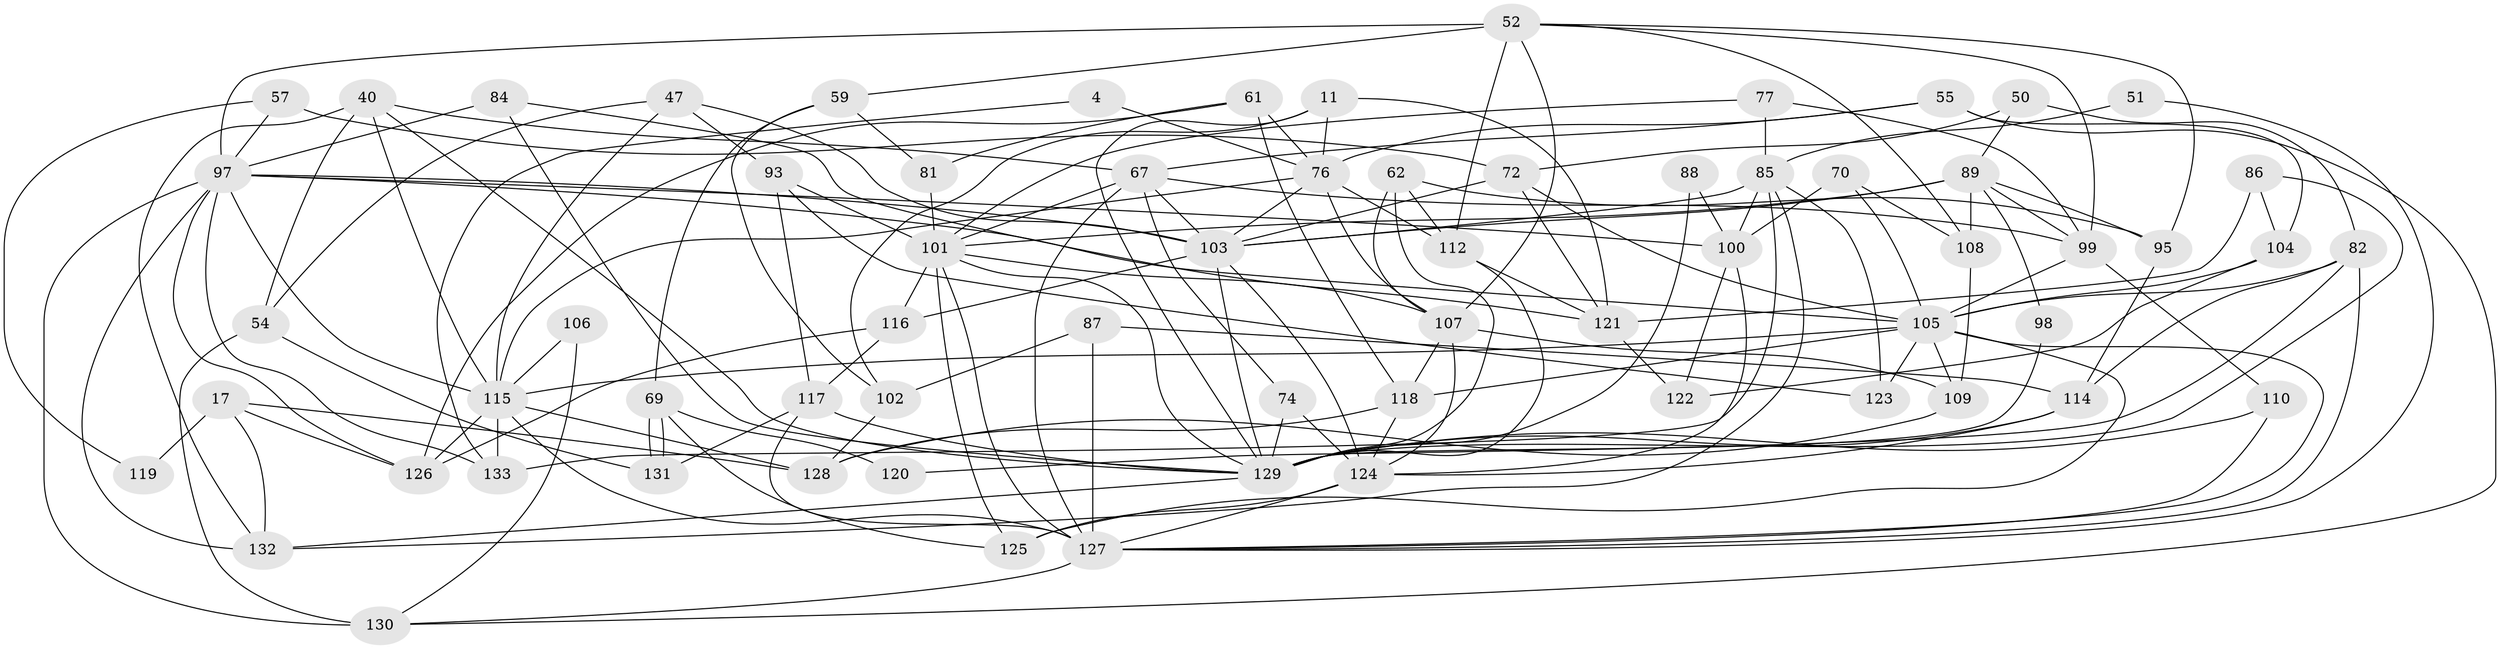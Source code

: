 // original degree distribution, {4: 0.3308270676691729, 3: 0.24060150375939848, 2: 0.12781954887218044, 5: 0.17293233082706766, 6: 0.08270676691729323, 7: 0.03007518796992481, 8: 0.007518796992481203, 9: 0.007518796992481203}
// Generated by graph-tools (version 1.1) at 2025/49/03/09/25 04:49:08]
// undirected, 66 vertices, 165 edges
graph export_dot {
graph [start="1"]
  node [color=gray90,style=filled];
  4;
  11 [super="+7"];
  17;
  40;
  47;
  50;
  51;
  52 [super="+25+18"];
  54;
  55;
  57;
  59;
  61;
  62;
  67 [super="+58"];
  69 [super="+2"];
  70;
  72;
  74;
  76 [super="+71"];
  77;
  81;
  82 [super="+78"];
  84;
  85 [super="+13"];
  86;
  87;
  88;
  89 [super="+73"];
  93;
  95;
  97 [super="+65+32+96"];
  98;
  99 [super="+3"];
  100 [super="+37"];
  101 [super="+31+64+45"];
  102;
  103 [super="+48+91"];
  104 [super="+9+46"];
  105 [super="+34+35+79+94"];
  106;
  107 [super="+36"];
  108;
  109;
  110;
  112 [super="+56"];
  114 [super="+39"];
  115 [super="+26+90+83"];
  116;
  117 [super="+22"];
  118 [super="+53"];
  119;
  120;
  121 [super="+12+43"];
  122 [super="+38"];
  123;
  124 [super="+44+68"];
  125 [super="+14"];
  126 [super="+42"];
  127 [super="+16+19"];
  128 [super="+21+41"];
  129 [super="+24+92+20+29+80"];
  130 [super="+113"];
  131;
  132 [super="+111"];
  133;
  4 -- 133;
  4 -- 76;
  11 -- 121 [weight=3];
  11 -- 102;
  11 -- 129;
  11 -- 76 [weight=2];
  17 -- 132;
  17 -- 119;
  17 -- 126;
  17 -- 128;
  40 -- 54;
  40 -- 132 [weight=2];
  40 -- 129;
  40 -- 115;
  40 -- 67;
  47 -- 54;
  47 -- 115;
  47 -- 93;
  47 -- 103;
  50 -- 72;
  50 -- 82;
  50 -- 89;
  51 -- 85;
  51 -- 127;
  52 -- 59;
  52 -- 108;
  52 -- 95;
  52 -- 97 [weight=2];
  52 -- 99;
  52 -- 107;
  52 -- 112;
  54 -- 130;
  54 -- 131;
  55 -- 130;
  55 -- 104;
  55 -- 76;
  55 -- 67;
  57 -- 72;
  57 -- 119;
  57 -- 97;
  59 -- 81;
  59 -- 102;
  59 -- 69;
  61 -- 126;
  61 -- 76;
  61 -- 81;
  61 -- 118 [weight=2];
  62 -- 95;
  62 -- 129;
  62 -- 107;
  62 -- 112;
  67 -- 101 [weight=2];
  67 -- 99;
  67 -- 103;
  67 -- 74;
  67 -- 127;
  69 -- 131;
  69 -- 131;
  69 -- 120;
  69 -- 125;
  70 -- 108;
  70 -- 100;
  70 -- 105;
  72 -- 121;
  72 -- 103;
  72 -- 105;
  74 -- 129 [weight=2];
  74 -- 124;
  76 -- 115 [weight=2];
  76 -- 103;
  76 -- 107;
  76 -- 112;
  77 -- 99;
  77 -- 85;
  77 -- 101;
  81 -- 101;
  82 -- 127 [weight=2];
  82 -- 120;
  82 -- 105;
  82 -- 114;
  84 -- 97;
  84 -- 121;
  84 -- 129;
  85 -- 133;
  85 -- 100 [weight=2];
  85 -- 132;
  85 -- 123;
  85 -- 103;
  86 -- 121;
  86 -- 104;
  86 -- 129 [weight=2];
  87 -- 102;
  87 -- 127;
  87 -- 114;
  88 -- 100;
  88 -- 129;
  89 -- 95;
  89 -- 99;
  89 -- 108;
  89 -- 98;
  89 -- 103 [weight=2];
  89 -- 101 [weight=2];
  93 -- 123;
  93 -- 101;
  93 -- 117;
  95 -- 114;
  97 -- 130 [weight=2];
  97 -- 103;
  97 -- 132 [weight=2];
  97 -- 133;
  97 -- 100;
  97 -- 115;
  97 -- 105 [weight=3];
  97 -- 126;
  98 -- 129;
  99 -- 110;
  99 -- 105;
  100 -- 124;
  100 -- 122;
  101 -- 127;
  101 -- 129 [weight=2];
  101 -- 107;
  101 -- 116;
  101 -- 125;
  102 -- 128;
  103 -- 116;
  103 -- 129 [weight=2];
  103 -- 124 [weight=2];
  104 -- 105 [weight=2];
  104 -- 122;
  105 -- 125;
  105 -- 118;
  105 -- 123;
  105 -- 109;
  105 -- 127;
  105 -- 115;
  106 -- 130;
  106 -- 115;
  107 -- 118 [weight=2];
  107 -- 109;
  107 -- 124 [weight=2];
  108 -- 109;
  109 -- 128 [weight=2];
  110 -- 129;
  110 -- 127;
  112 -- 129;
  112 -- 121;
  114 -- 129;
  114 -- 124 [weight=2];
  115 -- 128;
  115 -- 127 [weight=3];
  115 -- 126;
  115 -- 133;
  116 -- 126;
  116 -- 117;
  117 -- 131;
  117 -- 127;
  117 -- 129 [weight=2];
  118 -- 128;
  118 -- 124;
  121 -- 122;
  124 -- 127;
  124 -- 125 [weight=2];
  127 -- 130;
  129 -- 132;
}
